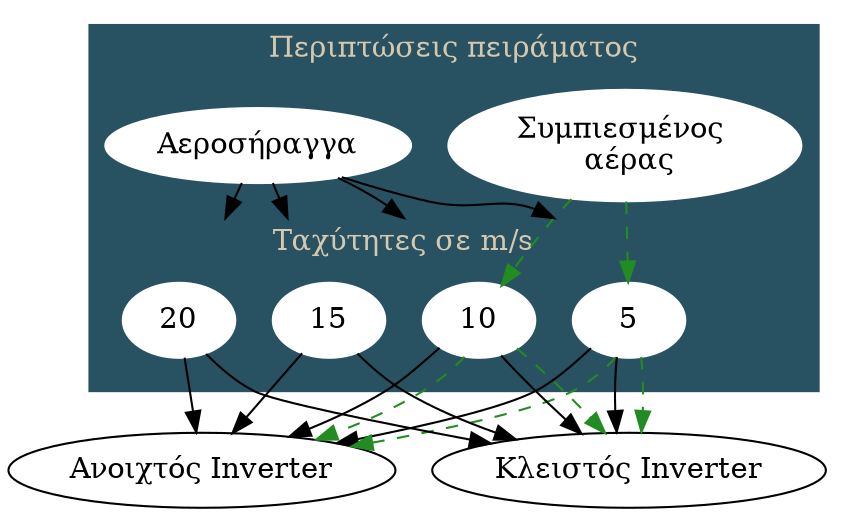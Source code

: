 digraph regexp  {
    compound=true;
    // graph [fontsize=12 fontname="Computer Modern" compound=true];
    // node [fontsize=12 fontname="Computer Modern"];
    subgraph cluster_1{
        fontcolor="#D4C9AF";
        style=filled;
        color="#285162";
        node [style=filled, color=white];
        // "Περιπτώσεις πειράματος" ->
        // {"Συμπιεσμένος \n αέρας"  "Αεροσύραγκα" } [color=red]
        "Συμπιεσμένος \n αέρας" -> {"5" "10"} [color=forestgreen, style=dashed]
        "Αεροσήραγγα" -> {"5" "10" "15" "20"} [color=black, lhead=cluster_2]
        label = "Περιπτώσεις πειράματος";
        {rank=same;"Αεροσήραγγα";"Συμπιεσμένος \n αέρας";}[dir="back"];
        // color=blue
        subgraph cluster_2{
            "5" "10" "15" "20";
            label="Ταχύτητες σε m/s"
        }
    }
    {rank=same;"Ανοιχτός Inverter";"Κλειστός Inverter";}
    {"5" "10" "15" "20"} ->
    {"Ανοιχτός Inverter" "Κλειστός Inverter"}[color=black]
    {"5" "10" } ->
    {"Ανοιχτός Inverter" "Κλειστός Inverter"}[color=forestgreen, style=dashed]
}
